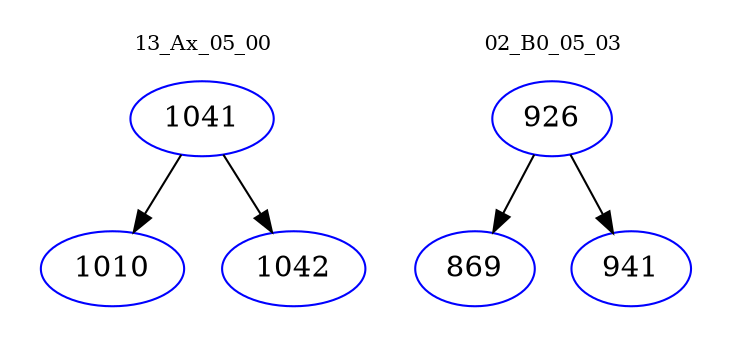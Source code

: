 digraph{
subgraph cluster_0 {
color = white
label = "13_Ax_05_00";
fontsize=10;
T0_1041 [label="1041", color="blue"]
T0_1041 -> T0_1010 [color="black"]
T0_1010 [label="1010", color="blue"]
T0_1041 -> T0_1042 [color="black"]
T0_1042 [label="1042", color="blue"]
}
subgraph cluster_1 {
color = white
label = "02_B0_05_03";
fontsize=10;
T1_926 [label="926", color="blue"]
T1_926 -> T1_869 [color="black"]
T1_869 [label="869", color="blue"]
T1_926 -> T1_941 [color="black"]
T1_941 [label="941", color="blue"]
}
}
